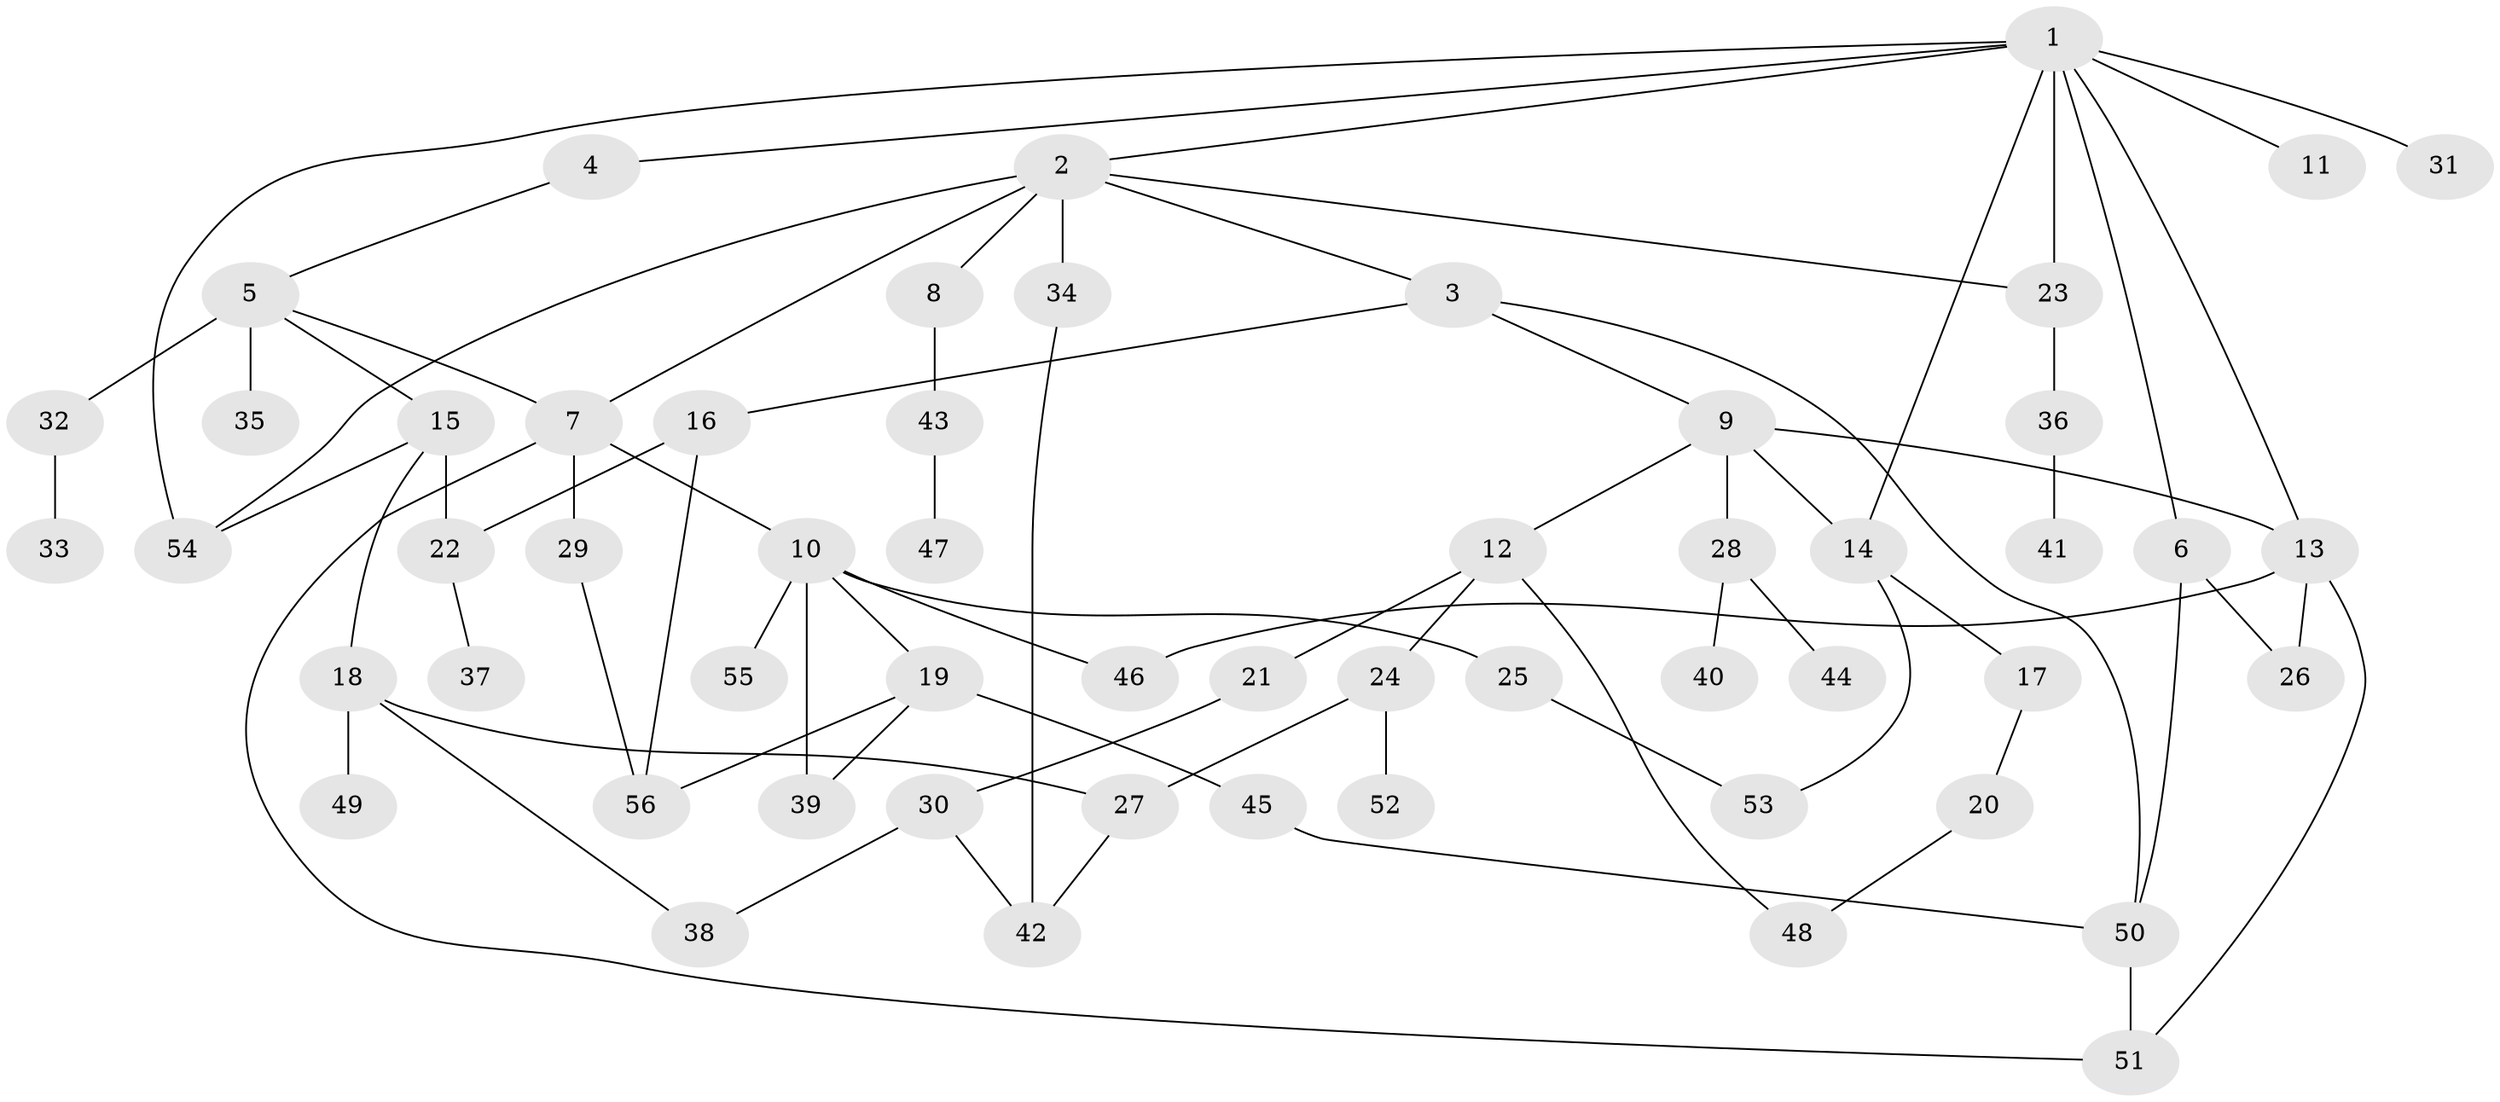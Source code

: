 // Generated by graph-tools (version 1.1) at 2025/49/03/09/25 03:49:25]
// undirected, 56 vertices, 77 edges
graph export_dot {
graph [start="1"]
  node [color=gray90,style=filled];
  1;
  2;
  3;
  4;
  5;
  6;
  7;
  8;
  9;
  10;
  11;
  12;
  13;
  14;
  15;
  16;
  17;
  18;
  19;
  20;
  21;
  22;
  23;
  24;
  25;
  26;
  27;
  28;
  29;
  30;
  31;
  32;
  33;
  34;
  35;
  36;
  37;
  38;
  39;
  40;
  41;
  42;
  43;
  44;
  45;
  46;
  47;
  48;
  49;
  50;
  51;
  52;
  53;
  54;
  55;
  56;
  1 -- 2;
  1 -- 4;
  1 -- 6;
  1 -- 11;
  1 -- 13;
  1 -- 14;
  1 -- 31;
  1 -- 54;
  1 -- 23;
  2 -- 3;
  2 -- 7;
  2 -- 8;
  2 -- 23;
  2 -- 34;
  2 -- 54;
  3 -- 9;
  3 -- 16;
  3 -- 50;
  4 -- 5;
  5 -- 15;
  5 -- 32;
  5 -- 35;
  5 -- 7;
  6 -- 26;
  6 -- 50;
  7 -- 10;
  7 -- 29;
  7 -- 51;
  8 -- 43;
  9 -- 12;
  9 -- 28;
  9 -- 14;
  9 -- 13;
  10 -- 19;
  10 -- 25;
  10 -- 46;
  10 -- 55;
  10 -- 39;
  12 -- 21;
  12 -- 24;
  12 -- 48;
  13 -- 51;
  13 -- 46;
  13 -- 26;
  14 -- 17;
  14 -- 53;
  15 -- 18;
  15 -- 54;
  15 -- 22;
  16 -- 22;
  16 -- 56;
  17 -- 20;
  18 -- 49;
  18 -- 27;
  18 -- 38;
  19 -- 39;
  19 -- 45;
  19 -- 56;
  20 -- 48;
  21 -- 30;
  22 -- 37;
  23 -- 36;
  24 -- 27;
  24 -- 52;
  25 -- 53;
  27 -- 42;
  28 -- 40;
  28 -- 44;
  29 -- 56;
  30 -- 38;
  30 -- 42;
  32 -- 33;
  34 -- 42;
  36 -- 41;
  43 -- 47;
  45 -- 50;
  50 -- 51;
}
